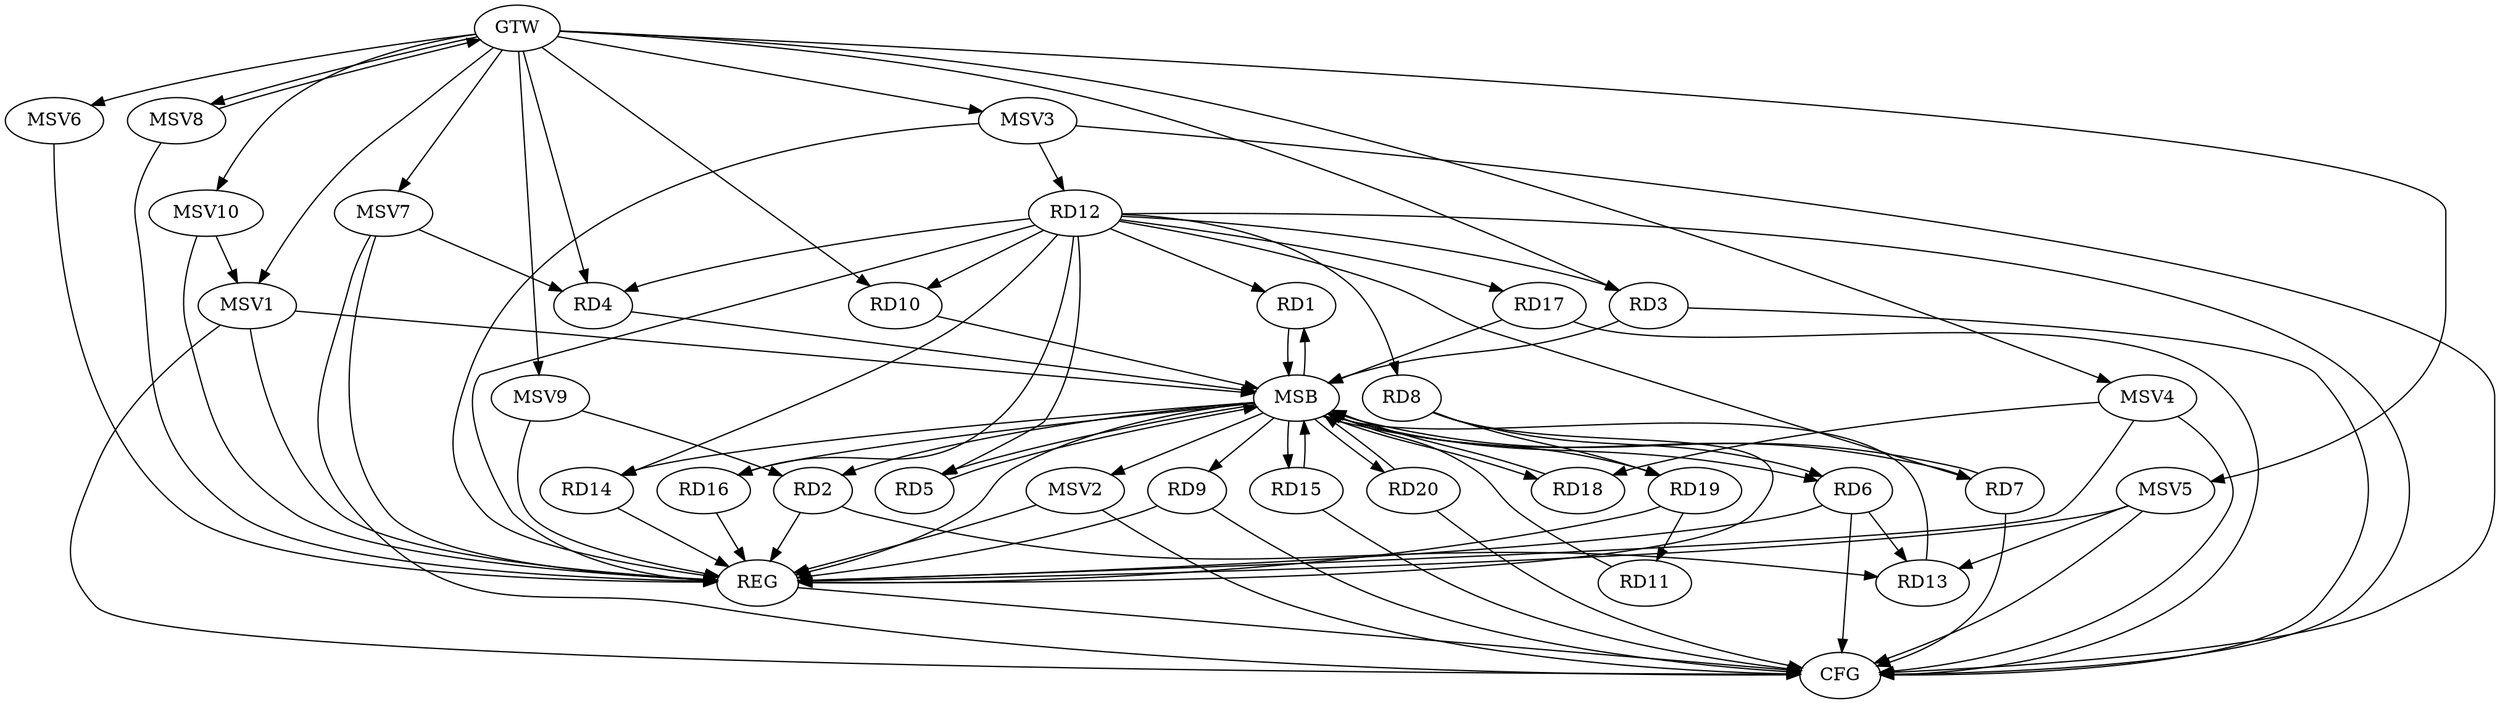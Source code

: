 strict digraph G {
  RD1 [ label="RD1" ];
  RD2 [ label="RD2" ];
  RD3 [ label="RD3" ];
  RD4 [ label="RD4" ];
  RD5 [ label="RD5" ];
  RD6 [ label="RD6" ];
  RD7 [ label="RD7" ];
  RD8 [ label="RD8" ];
  RD9 [ label="RD9" ];
  RD10 [ label="RD10" ];
  RD11 [ label="RD11" ];
  RD12 [ label="RD12" ];
  RD13 [ label="RD13" ];
  RD14 [ label="RD14" ];
  RD15 [ label="RD15" ];
  RD16 [ label="RD16" ];
  RD17 [ label="RD17" ];
  RD18 [ label="RD18" ];
  RD19 [ label="RD19" ];
  RD20 [ label="RD20" ];
  GTW [ label="GTW" ];
  REG [ label="REG" ];
  MSB [ label="MSB" ];
  CFG [ label="CFG" ];
  MSV1 [ label="MSV1" ];
  MSV2 [ label="MSV2" ];
  MSV3 [ label="MSV3" ];
  MSV4 [ label="MSV4" ];
  MSV5 [ label="MSV5" ];
  MSV6 [ label="MSV6" ];
  MSV7 [ label="MSV7" ];
  MSV8 [ label="MSV8" ];
  MSV9 [ label="MSV9" ];
  MSV10 [ label="MSV10" ];
  RD2 -> RD13;
  RD8 -> RD6;
  RD6 -> RD13;
  RD12 -> RD8;
  RD8 -> RD19;
  RD19 -> RD11;
  RD12 -> RD17;
  GTW -> RD3;
  GTW -> RD4;
  GTW -> RD10;
  RD2 -> REG;
  RD6 -> REG;
  RD8 -> REG;
  RD9 -> REG;
  RD12 -> REG;
  RD14 -> REG;
  RD16 -> REG;
  RD19 -> REG;
  RD1 -> MSB;
  MSB -> REG;
  RD3 -> MSB;
  MSB -> RD2;
  MSB -> RD7;
  MSB -> RD9;
  RD4 -> MSB;
  MSB -> RD1;
  RD5 -> MSB;
  MSB -> RD16;
  RD7 -> MSB;
  MSB -> RD14;
  RD10 -> MSB;
  MSB -> RD5;
  MSB -> RD15;
  MSB -> RD19;
  RD11 -> MSB;
  RD13 -> MSB;
  MSB -> RD20;
  RD15 -> MSB;
  MSB -> RD18;
  RD17 -> MSB;
  MSB -> RD6;
  RD18 -> MSB;
  RD20 -> MSB;
  RD7 -> CFG;
  RD20 -> CFG;
  RD3 -> CFG;
  RD6 -> CFG;
  RD9 -> CFG;
  RD12 -> CFG;
  RD15 -> CFG;
  RD17 -> CFG;
  REG -> CFG;
  RD12 -> RD5;
  RD12 -> RD3;
  RD12 -> RD16;
  RD12 -> RD7;
  RD12 -> RD1;
  RD12 -> RD10;
  RD12 -> RD4;
  RD12 -> RD14;
  MSV1 -> MSB;
  GTW -> MSV1;
  MSV1 -> REG;
  MSV1 -> CFG;
  MSB -> MSV2;
  MSV2 -> REG;
  MSV2 -> CFG;
  MSV3 -> RD12;
  GTW -> MSV3;
  MSV3 -> REG;
  MSV3 -> CFG;
  MSV4 -> RD18;
  GTW -> MSV4;
  MSV4 -> REG;
  MSV4 -> CFG;
  MSV5 -> RD13;
  GTW -> MSV5;
  MSV5 -> REG;
  MSV5 -> CFG;
  GTW -> MSV6;
  MSV6 -> REG;
  MSV7 -> RD4;
  GTW -> MSV7;
  MSV7 -> REG;
  MSV7 -> CFG;
  MSV8 -> GTW;
  GTW -> MSV8;
  MSV8 -> REG;
  MSV9 -> RD2;
  GTW -> MSV9;
  MSV9 -> REG;
  MSV10 -> MSV1;
  GTW -> MSV10;
  MSV10 -> REG;
}
